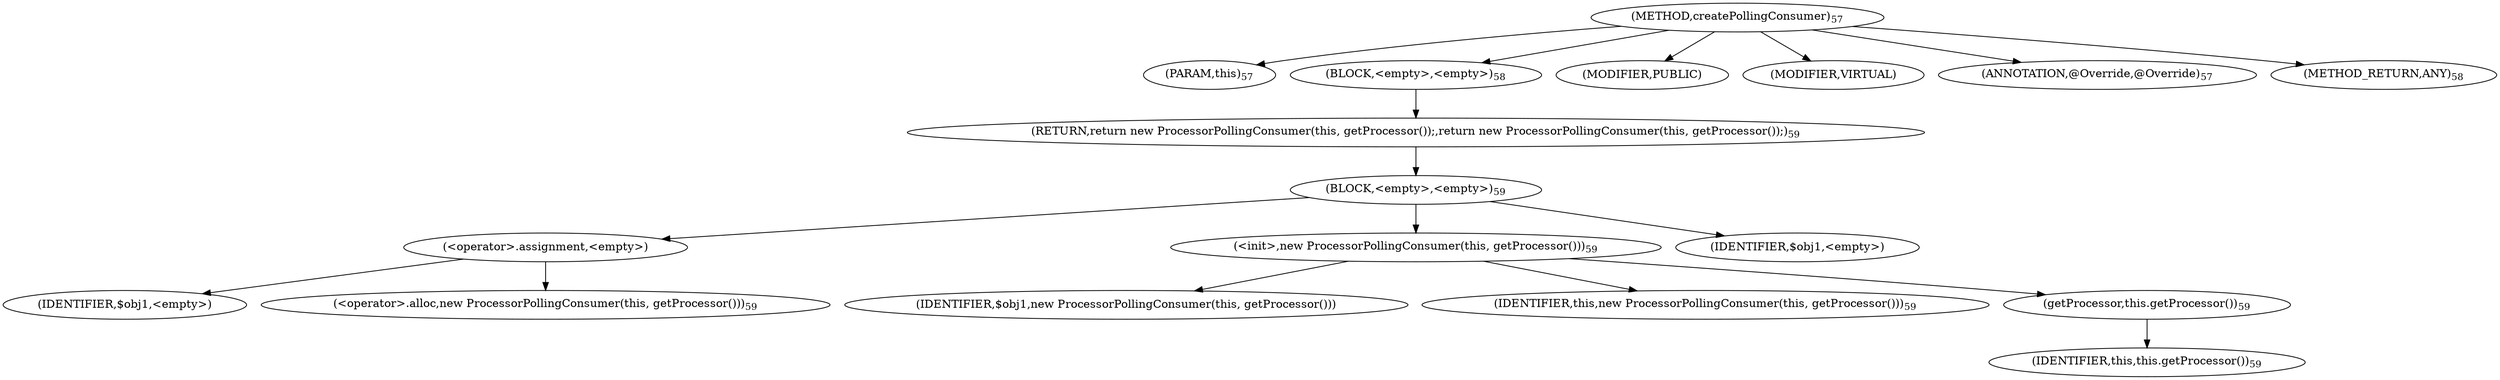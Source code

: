 digraph "createPollingConsumer" {  
"66" [label = <(METHOD,createPollingConsumer)<SUB>57</SUB>> ]
"12" [label = <(PARAM,this)<SUB>57</SUB>> ]
"67" [label = <(BLOCK,&lt;empty&gt;,&lt;empty&gt;)<SUB>58</SUB>> ]
"68" [label = <(RETURN,return new ProcessorPollingConsumer(this, getProcessor());,return new ProcessorPollingConsumer(this, getProcessor());)<SUB>59</SUB>> ]
"69" [label = <(BLOCK,&lt;empty&gt;,&lt;empty&gt;)<SUB>59</SUB>> ]
"70" [label = <(&lt;operator&gt;.assignment,&lt;empty&gt;)> ]
"71" [label = <(IDENTIFIER,$obj1,&lt;empty&gt;)> ]
"72" [label = <(&lt;operator&gt;.alloc,new ProcessorPollingConsumer(this, getProcessor()))<SUB>59</SUB>> ]
"73" [label = <(&lt;init&gt;,new ProcessorPollingConsumer(this, getProcessor()))<SUB>59</SUB>> ]
"74" [label = <(IDENTIFIER,$obj1,new ProcessorPollingConsumer(this, getProcessor()))> ]
"11" [label = <(IDENTIFIER,this,new ProcessorPollingConsumer(this, getProcessor()))<SUB>59</SUB>> ]
"75" [label = <(getProcessor,this.getProcessor())<SUB>59</SUB>> ]
"13" [label = <(IDENTIFIER,this,this.getProcessor())<SUB>59</SUB>> ]
"76" [label = <(IDENTIFIER,$obj1,&lt;empty&gt;)> ]
"77" [label = <(MODIFIER,PUBLIC)> ]
"78" [label = <(MODIFIER,VIRTUAL)> ]
"79" [label = <(ANNOTATION,@Override,@Override)<SUB>57</SUB>> ]
"80" [label = <(METHOD_RETURN,ANY)<SUB>58</SUB>> ]
  "66" -> "12" 
  "66" -> "67" 
  "66" -> "77" 
  "66" -> "78" 
  "66" -> "79" 
  "66" -> "80" 
  "67" -> "68" 
  "68" -> "69" 
  "69" -> "70" 
  "69" -> "73" 
  "69" -> "76" 
  "70" -> "71" 
  "70" -> "72" 
  "73" -> "74" 
  "73" -> "11" 
  "73" -> "75" 
  "75" -> "13" 
}
